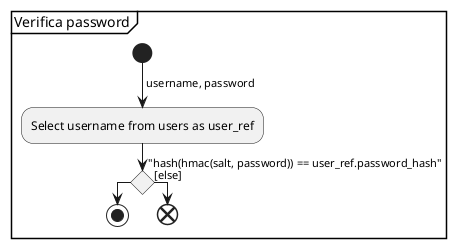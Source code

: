 @startuml
skinparam conditionStyle diamond

group Verifica password 

    start

    -> username, password;

    :Select username from users as user_ref;

    if ("hash(hmac(salt, password)) == user_ref.password_hash") then
        stop
    else ([else])
        end
    endif

end group



@enduml